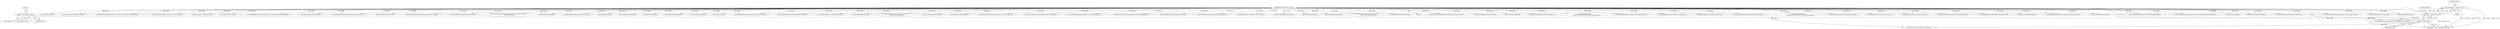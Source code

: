digraph "0_ImageMagick_db1ffb6cf44bcfe5c4d5fcf9d9109ded5617387f_0@API" {
"1000162" [label="(Call,assert(image != (Image *) NULL))"];
"1000163" [label="(Call,image != (Image *) NULL)"];
"1000121" [label="(MethodParameterIn,Image *image)"];
"1000165" [label="(Call,(Image *) NULL)"];
"1000153" [label="(Call,(const ImageInfo *) NULL)"];
"1000552" [label="(Call,WriteBlobMSBShort(image,(unsigned short) image->colors))"];
"1000547" [label="(Call,QuantizeImage(quantize_info,image))"];
"1000121" [label="(MethodParameterIn,Image *image)"];
"1000507" [label="(Call,WriteBlobByte(image,0))"];
"1000532" [label="(Call,IsPaletteImage(image,&image->exception))"];
"1000604" [label="(Call,WriteBlobByte(image,\n                ScaleQuantumToChar(image->colormap[count].blue)))"];
"1000443" [label="(Call,WriteBlobByte(image,(unsigned char) transparentIndex))"];
"1001215" [label="(Call,SeekBlob(image,currentOffset+12,SEEK_SET))"];
"1001202" [label="(Call,SeekBlob(image,currentOffset+6,SEEK_SET))"];
"1000162" [label="(Call,assert(image != (Image *) NULL))"];
"1000251" [label="(Call,TransformImageColorspace(image,sRGBColorspace))"];
"1000592" [label="(Call,WriteBlobByte(image,\n                ScaleQuantumToChar(image->colormap[count].green)))"];
"1000643" [label="(Call,RemapImage(quantize_info,image,affinity_image))"];
"1001191" [label="(Call,WriteBlob(image,bytes_per_row,one_row))"];
"1000324" [label="(Call,SetImageStorageClass(image,DirectClass))"];
"1000122" [label="(Block,)"];
"1000474" [label="(Call,WriteBlobByte(image,PALM_COMPRESSION_NONE))"];
"1001292" [label="(Call,SeekBlob(image,currentOffset+offset,SEEK_SET))"];
"1001398" [label="(Call,SyncNextImageInList(image))"];
"1000377" [label="(Call,WriteBlobMSBShort(image,(unsigned short) bytes_per_row))"];
"1000438" [label="(Call,WriteBlobMSBShort(image,0))"];
"1000468" [label="(Call,WriteBlobByte(image,PALM_COMPRESSION_SCANLINE))"];
"1000153" [label="(Call,(const ImageInfo *) NULL)"];
"1000151" [label="(Call,image_info != (const ImageInfo *) NULL)"];
"1000163" [label="(Call,image != (Image *) NULL)"];
"1001248" [label="(Call,WriteBlobByte(image,(unsigned char) ((31*transpix.red)/QuantumRange)))"];
"1000155" [label="(Identifier,NULL)"];
"1001305" [label="(Call,GetBlobSize(image))"];
"1000171" [label="(Identifier,image)"];
"1000715" [label="(Call,WriteBlobMSBShort(image,0))"];
"1001361" [label="(Call,SeekBlob(image,currentOffset+10,SEEK_SET))"];
"1001433" [label="(MethodReturn,static MagickBooleanType)"];
"1000342" [label="(Call,WriteBlobMSBShort(image,(unsigned short) image->columns))"];
"1000399" [label="(Call,WriteBlobMSBShort(image, flags))"];
"1001243" [label="(Call,WriteBlobByte(image,0))"];
"1001346" [label="(Call,GetBlobSize(image))"];
"1001396" [label="(Call,image=SyncNextImageInList(image))"];
"1001261" [label="(Call,WriteBlobByte(image,(unsigned char) ((63*transpix.green)/QuantumRange)))"];
"1000404" [label="(Call,WriteBlobByte(image,(unsigned char) bits_per_pixel))"];
"1000799" [label="(Call,GetAuthenticIndexQueue(image))"];
"1001356" [label="(Call,WriteBlobByte(image,0))"];
"1000194" [label="(Call,OpenBlob(image_info,image,WriteBinaryBlobMode,exception))"];
"1001274" [label="(Call,WriteBlobByte(image,(unsigned char) ((31*transpix.blue)/QuantumRange)))"];
"1000303" [label="(Call,SetImageType(image,PaletteType))"];
"1000351" [label="(Call,WriteBlobMSBShort(image,(unsigned short) image->rows))"];
"1000433" [label="(Call,WriteBlobByte(image,version))"];
"1000781" [label="(Call,GetAuthenticPixels(image,0,y,image->columns,1,exception))"];
"1000256" [label="(Call,GetNumberColors(image,NULL,exception))"];
"1001079" [label="(Call,WriteBlobByte(image,(unsigned char) byte))"];
"1001300" [label="(Call,WriteBlobMSBShort(image,(unsigned short) (GetBlobSize(image)-\n          currentOffset-offset)))"];
"1000492" [label="(Call,WriteBlobByte(image,5))"];
"1001072" [label="(Call,WriteBlobByte(image,(unsigned char) count))"];
"1001388" [label="(Call,GetBlobSize(image))"];
"1001336" [label="(Call,GetNextImageInList(image))"];
"1000165" [label="(Call,(Image *) NULL)"];
"1001373" [label="(Call,GetBlobSize(image))"];
"1000479" [label="(Call,WriteBlobMSBShort(image,0))"];
"1000502" [label="(Call,WriteBlobByte(image,5))"];
"1001425" [label="(Call,CloseBlob(image))"];
"1001174" [label="(Call,WriteBlob(image,tptr-tmpbuf,(unsigned char *) tmpbuf))"];
"1000298" [label="(Call,TransformImageColorspace(image,GRAYColorspace))"];
"1001392" [label="(Call,SeekBlob(image,currentOffset,SEEK_SET))"];
"1000167" [label="(Identifier,NULL)"];
"1001169" [label="(Call,WriteBlobByte(image, byte))"];
"1001402" [label="(Call,SetImageProgress(image,SaveImagesTag,scene++,\n      GetImageListLength(image)))"];
"1000164" [label="(Identifier,image)"];
"1000674" [label="(Call,GetAuthenticIndexQueue(image))"];
"1000512" [label="(Call,WriteBlobMSBLong(image,0))"];
"1000663" [label="(Call,GetAuthenticPixels(image,0,y,image->columns,1,exception))"];
"1000286" [label="(Call,TransformImageColorspace(image,image->colorspace))"];
"1001223" [label="(Call,WriteBlobByte(image,(unsigned char) transparentIndex))"];
"1001379" [label="(Call,WriteBlobMSBShort(image,(unsigned short) nextDepthOffset))"];
"1000573" [label="(Call,WriteBlobByte(image,(unsigned char) count))"];
"1000456" [label="(Call,WriteBlobByte(image,PALM_COMPRESSION_RLE))"];
"1001235" [label="(Call,SeekBlob(image,currentOffset+20,SEEK_SET))"];
"1000308" [label="(Call,SortColormapByIntensity(image))"];
"1000497" [label="(Call,WriteBlobByte(image,6))"];
"1001407" [label="(Call,GetImageListLength(image))"];
"1000580" [label="(Call,WriteBlobByte(image,ScaleQuantumToChar(\n                image->colormap[count].red)))"];
"1001210" [label="(Call,WriteBlobMSBShort(image,flags))"];
"1000162" -> "1000122"  [label="AST: "];
"1000162" -> "1000163"  [label="CFG: "];
"1000163" -> "1000162"  [label="AST: "];
"1000171" -> "1000162"  [label="CFG: "];
"1000162" -> "1001433"  [label="DDG: image != (Image *) NULL"];
"1000162" -> "1001433"  [label="DDG: assert(image != (Image *) NULL)"];
"1000163" -> "1000162"  [label="DDG: image"];
"1000163" -> "1000162"  [label="DDG: (Image *) NULL"];
"1000163" -> "1000165"  [label="CFG: "];
"1000164" -> "1000163"  [label="AST: "];
"1000165" -> "1000163"  [label="AST: "];
"1000163" -> "1001433"  [label="DDG: (Image *) NULL"];
"1000121" -> "1000163"  [label="DDG: image"];
"1000165" -> "1000163"  [label="DDG: NULL"];
"1000163" -> "1000194"  [label="DDG: image"];
"1000121" -> "1000119"  [label="AST: "];
"1000121" -> "1001433"  [label="DDG: image"];
"1000121" -> "1000194"  [label="DDG: image"];
"1000121" -> "1000251"  [label="DDG: image"];
"1000121" -> "1000256"  [label="DDG: image"];
"1000121" -> "1000286"  [label="DDG: image"];
"1000121" -> "1000298"  [label="DDG: image"];
"1000121" -> "1000303"  [label="DDG: image"];
"1000121" -> "1000308"  [label="DDG: image"];
"1000121" -> "1000324"  [label="DDG: image"];
"1000121" -> "1000342"  [label="DDG: image"];
"1000121" -> "1000351"  [label="DDG: image"];
"1000121" -> "1000377"  [label="DDG: image"];
"1000121" -> "1000399"  [label="DDG: image"];
"1000121" -> "1000404"  [label="DDG: image"];
"1000121" -> "1000433"  [label="DDG: image"];
"1000121" -> "1000438"  [label="DDG: image"];
"1000121" -> "1000443"  [label="DDG: image"];
"1000121" -> "1000456"  [label="DDG: image"];
"1000121" -> "1000468"  [label="DDG: image"];
"1000121" -> "1000474"  [label="DDG: image"];
"1000121" -> "1000479"  [label="DDG: image"];
"1000121" -> "1000492"  [label="DDG: image"];
"1000121" -> "1000497"  [label="DDG: image"];
"1000121" -> "1000502"  [label="DDG: image"];
"1000121" -> "1000507"  [label="DDG: image"];
"1000121" -> "1000512"  [label="DDG: image"];
"1000121" -> "1000532"  [label="DDG: image"];
"1000121" -> "1000547"  [label="DDG: image"];
"1000121" -> "1000552"  [label="DDG: image"];
"1000121" -> "1000573"  [label="DDG: image"];
"1000121" -> "1000580"  [label="DDG: image"];
"1000121" -> "1000592"  [label="DDG: image"];
"1000121" -> "1000604"  [label="DDG: image"];
"1000121" -> "1000643"  [label="DDG: image"];
"1000121" -> "1000663"  [label="DDG: image"];
"1000121" -> "1000674"  [label="DDG: image"];
"1000121" -> "1000715"  [label="DDG: image"];
"1000121" -> "1000781"  [label="DDG: image"];
"1000121" -> "1000799"  [label="DDG: image"];
"1000121" -> "1001072"  [label="DDG: image"];
"1000121" -> "1001079"  [label="DDG: image"];
"1000121" -> "1001169"  [label="DDG: image"];
"1000121" -> "1001174"  [label="DDG: image"];
"1000121" -> "1001191"  [label="DDG: image"];
"1000121" -> "1001202"  [label="DDG: image"];
"1000121" -> "1001210"  [label="DDG: image"];
"1000121" -> "1001215"  [label="DDG: image"];
"1000121" -> "1001223"  [label="DDG: image"];
"1000121" -> "1001235"  [label="DDG: image"];
"1000121" -> "1001243"  [label="DDG: image"];
"1000121" -> "1001248"  [label="DDG: image"];
"1000121" -> "1001261"  [label="DDG: image"];
"1000121" -> "1001274"  [label="DDG: image"];
"1000121" -> "1001292"  [label="DDG: image"];
"1000121" -> "1001300"  [label="DDG: image"];
"1000121" -> "1001305"  [label="DDG: image"];
"1000121" -> "1001336"  [label="DDG: image"];
"1000121" -> "1001346"  [label="DDG: image"];
"1000121" -> "1001356"  [label="DDG: image"];
"1000121" -> "1001361"  [label="DDG: image"];
"1000121" -> "1001373"  [label="DDG: image"];
"1000121" -> "1001379"  [label="DDG: image"];
"1000121" -> "1001388"  [label="DDG: image"];
"1000121" -> "1001392"  [label="DDG: image"];
"1000121" -> "1001396"  [label="DDG: image"];
"1000121" -> "1001398"  [label="DDG: image"];
"1000121" -> "1001402"  [label="DDG: image"];
"1000121" -> "1001407"  [label="DDG: image"];
"1000121" -> "1001425"  [label="DDG: image"];
"1000165" -> "1000167"  [label="CFG: "];
"1000166" -> "1000165"  [label="AST: "];
"1000167" -> "1000165"  [label="AST: "];
"1000165" -> "1001433"  [label="DDG: NULL"];
"1000153" -> "1000165"  [label="DDG: NULL"];
"1000165" -> "1000256"  [label="DDG: NULL"];
"1000153" -> "1000151"  [label="AST: "];
"1000153" -> "1000155"  [label="CFG: "];
"1000154" -> "1000153"  [label="AST: "];
"1000155" -> "1000153"  [label="AST: "];
"1000151" -> "1000153"  [label="CFG: "];
"1000153" -> "1000151"  [label="DDG: NULL"];
}
